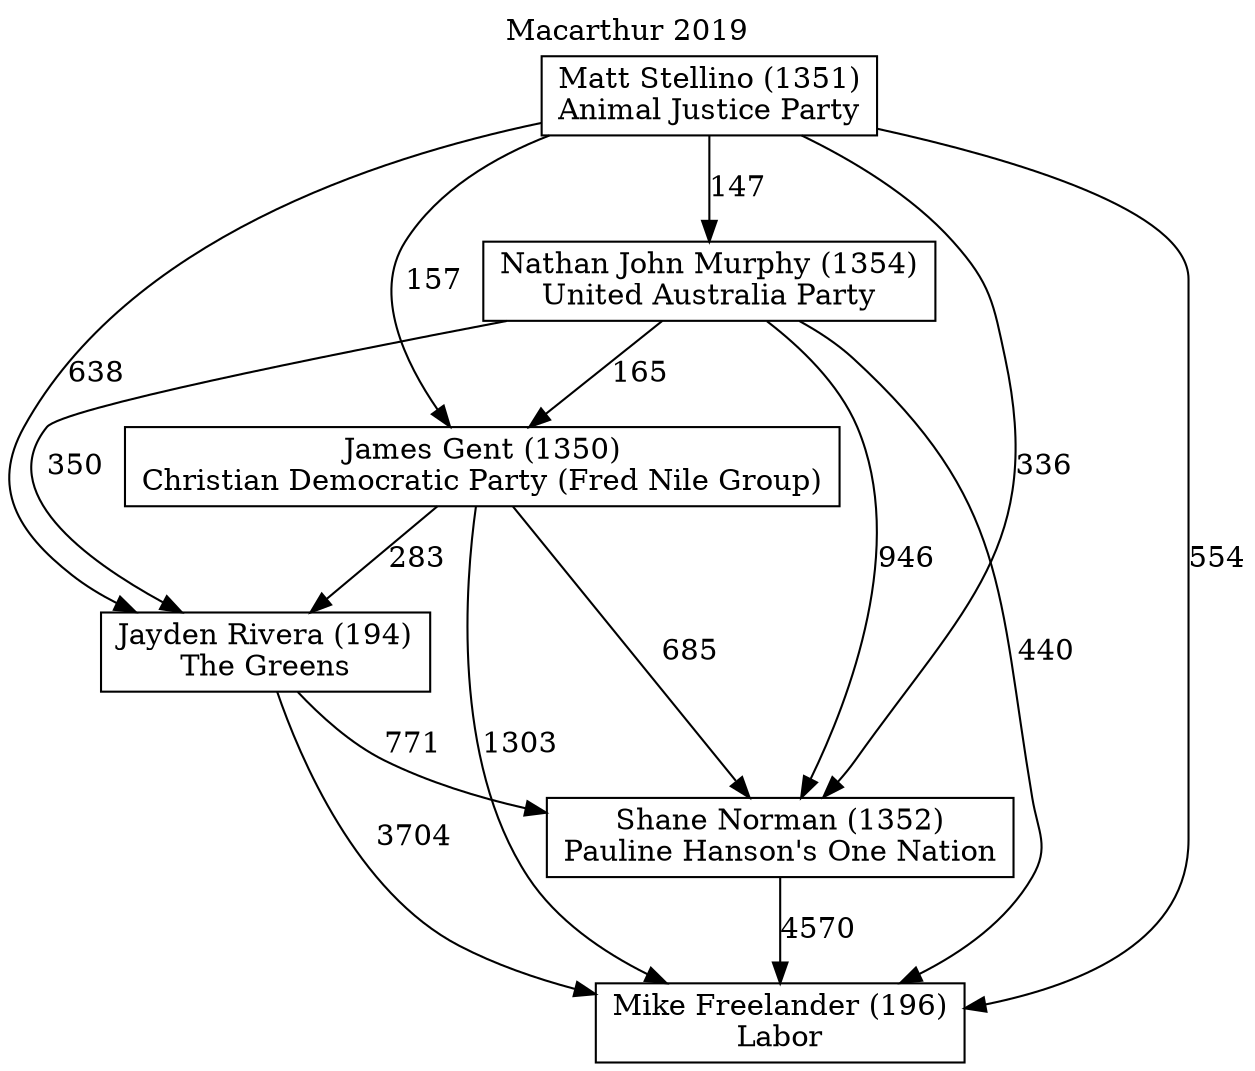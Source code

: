 // House preference flow
digraph "Mike Freelander (196)_Macarthur_2019" {
	graph [label="Macarthur 2019" labelloc=t mclimit=10]
	node [shape=box]
	"James Gent (1350)" [label="James Gent (1350)
Christian Democratic Party (Fred Nile Group)"]
	"Jayden Rivera (194)" [label="Jayden Rivera (194)
The Greens"]
	"Matt Stellino (1351)" [label="Matt Stellino (1351)
Animal Justice Party"]
	"Mike Freelander (196)" [label="Mike Freelander (196)
Labor"]
	"Nathan John Murphy (1354)" [label="Nathan John Murphy (1354)
United Australia Party"]
	"Shane Norman (1352)" [label="Shane Norman (1352)
Pauline Hanson's One Nation"]
	"James Gent (1350)" -> "Jayden Rivera (194)" [label=283]
	"James Gent (1350)" -> "Mike Freelander (196)" [label=1303]
	"James Gent (1350)" -> "Shane Norman (1352)" [label=685]
	"Jayden Rivera (194)" -> "Mike Freelander (196)" [label=3704]
	"Jayden Rivera (194)" -> "Shane Norman (1352)" [label=771]
	"Matt Stellino (1351)" -> "James Gent (1350)" [label=157]
	"Matt Stellino (1351)" -> "Jayden Rivera (194)" [label=638]
	"Matt Stellino (1351)" -> "Mike Freelander (196)" [label=554]
	"Matt Stellino (1351)" -> "Nathan John Murphy (1354)" [label=147]
	"Matt Stellino (1351)" -> "Shane Norman (1352)" [label=336]
	"Nathan John Murphy (1354)" -> "James Gent (1350)" [label=165]
	"Nathan John Murphy (1354)" -> "Jayden Rivera (194)" [label=350]
	"Nathan John Murphy (1354)" -> "Mike Freelander (196)" [label=440]
	"Nathan John Murphy (1354)" -> "Shane Norman (1352)" [label=946]
	"Shane Norman (1352)" -> "Mike Freelander (196)" [label=4570]
}
